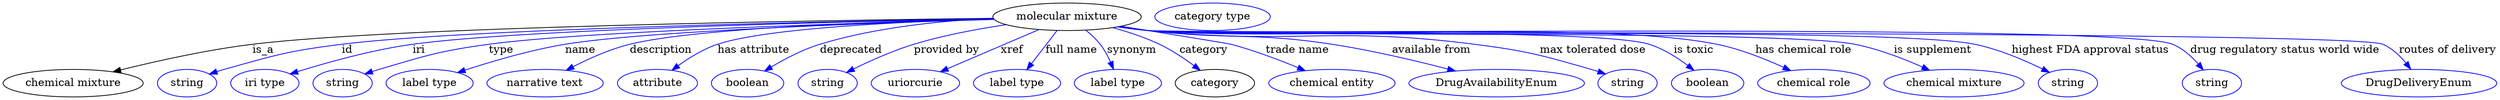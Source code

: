 digraph {
	graph [bb="0,0,3234,123"];
	node [label="\N"];
	"molecular mixture"	[height=0.5,
		label="molecular mixture",
		pos="1379,105",
		width=2.672];
	"chemical mixture"	[height=0.5,
		pos="90.992,18",
		width=2.5276];
	"molecular mixture" -> "chemical mixture"	[label=is_a,
		lp="336.99,61.5",
		pos="e,142.6,32.905 1283.2,103.02 1059.4,100.38 507.09,91.704 322.99,69 264.51,61.788 198.97,47.031 152.51,35.409"];
	id	[color=blue,
		height=0.5,
		label=string,
		pos="237.99,18",
		width=1.0652];
	"molecular mixture" -> id	[color=blue,
		label=id,
		lp="445.99,61.5",
		pos="e,266.99,29.941 1283.5,102.57 1078.2,99.146 600.12,89.218 438.99,69 369.97,60.339 352.92,54.984 285.99,36 282.89,35.119 279.69,34.144 \
276.5,33.12",
		style=solid];
	iri	[color=blue,
		height=0.5,
		label="iri type",
		pos="338.99,18",
		width=1.2277];
	"molecular mixture" -> iri	[color=blue,
		label=iri,
		lp="538.99,61.5",
		pos="e,371.82,30.059 1283.6,102.39 1093.5,98.789 673.75,88.824 530.99,69 478.69,61.737 420.18,45.243 381.65,33.177",
		style=solid];
	type	[color=blue,
		height=0.5,
		label=string,
		pos="439.99,18",
		width=1.0652];
	"molecular mixture" -> type	[color=blue,
		label=type,
		lp="644.99,61.5",
		pos="e,468.65,29.975 1284.4,101.73 1111.9,97.234 752.79,86.128 628.99,69 564.81,60.12 549.12,54.385 486.99,36 484.09,35.141 481.11,34.201 \
478.12,33.218",
		style=solid];
	name	[color=blue,
		height=0.5,
		label="label type",
		pos="552.99,18",
		width=1.5707];
	"molecular mixture" -> name	[color=blue,
		label=name,
		lp="747.99,61.5",
		pos="e,589.31,31.971 1284.4,101.53 1130.4,97.06 832.15,86.452 727.99,69 683.46,61.539 634.12,46.829 599.21,35.287",
		style=solid];
	description	[color=blue,
		height=0.5,
		label="narrative text",
		pos="702.99,18",
		width=2.0943];
	"molecular mixture" -> description	[color=blue,
		label=description,
		lp="852.49,61.5",
		pos="e,730.18,34.905 1283.8,102.34 1146.2,99.225 898.56,90.724 811.99,69 786.6,62.628 759.86,50.453 739.21,39.712",
		style=solid];
	"has attribute"	[color=blue,
		height=0.5,
		label=attribute,
		pos="847.99,18",
		width=1.4443];
	"molecular mixture" -> "has attribute"	[color=blue,
		label="has attribute",
		lp="972.99,61.5",
		pos="e,866.8,34.866 1284,102.09 1171.1,98.881 990.03,90.475 925.99,69 907.68,62.859 889.39,51.478 875.12,41.124",
		style=solid];
	deprecated	[color=blue,
		height=0.5,
		label=boolean,
		pos="964.99,18",
		width=1.2999];
	"molecular mixture" -> deprecated	[color=blue,
		label=deprecated,
		lp="1098.5,61.5",
		pos="e,987.22,34.13 1283.3,103.12 1218.4,100.22 1131.5,91.808 1058,69 1036.1,62.198 1013.4,50.093 995.86,39.497",
		style=solid];
	"provided by"	[color=blue,
		height=0.5,
		label=string,
		pos="1068,18",
		width=1.0652];
	"molecular mixture" -> "provided by"	[color=blue,
		label="provided by",
		lp="1222.5,61.5",
		pos="e,1092.7,32.139 1300,94.659 1263,89.139 1218.7,80.857 1180,69 1152.9,60.695 1123.6,47.485 1101.8,36.729",
		style=solid];
	xref	[color=blue,
		height=0.5,
		label=uriorcurie,
		pos="1182,18",
		width=1.5887];
	"molecular mixture" -> xref	[color=blue,
		label=xref,
		lp="1307.5,61.5",
		pos="e,1214.5,33.013 1342.4,88.211 1308.8,73.729 1259.1,52.289 1224,37.115",
		style=solid];
	"full name"	[color=blue,
		height=0.5,
		label="label type",
		pos="1314,18",
		width=1.5707];
	"molecular mixture" -> "full name"	[color=blue,
		label="full name",
		lp="1384.5,61.5",
		pos="e,1326.7,35.597 1365.8,86.799 1356.4,74.426 1343.5,57.555 1332.9,43.738",
		style=solid];
	synonym	[color=blue,
		height=0.5,
		label="label type",
		pos="1445,18",
		width=1.5707];
	"molecular mixture" -> synonym	[color=blue,
		label=synonym,
		lp="1463,61.5",
		pos="e,1439.3,36.279 1403.1,87.573 1409.8,82.206 1416.7,75.847 1422,69 1427.4,62.02 1431.9,53.563 1435.4,45.606",
		style=solid];
	category	[height=0.5,
		pos="1571,18",
		width=1.4263];
	"molecular mixture" -> category	[color=blue,
		label=category,
		lp="1556.5,61.5",
		pos="e,1551.9,34.841 1438.4,90.762 1458.2,85.29 1480,78.069 1499,69 1514.8,61.471 1530.9,50.634 1543.8,40.973",
		style=solid];
	"trade name"	[color=blue,
		height=0.5,
		label="chemical entity",
		pos="1722,18",
		width=2.2748];
	"molecular mixture" -> "trade name"	[color=blue,
		label="trade name",
		lp="1677,61.5",
		pos="e,1687.6,34.448 1449.2,92.636 1509.9,82.786 1588.5,69.959 1592,69 1621.4,61.032 1653.2,48.821 1678.1,38.461",
		style=solid];
	"available from"	[color=blue,
		height=0.5,
		label=DrugAvailabilityEnum,
		pos="1936,18",
		width=3.1594];
	"molecular mixture" -> "available from"	[color=blue,
		label="available from",
		lp="1851.5,61.5",
		pos="e,1882.4,33.957 1446.7,92.178 1459,90.26 1471.9,88.435 1484,87 1589.3,74.512 1617.1,85.115 1722,69 1773.1,61.139 1830.2,47.573 1872.5,\
36.554",
		style=solid];
	"max tolerated dose"	[color=blue,
		height=0.5,
		label=string,
		pos="2106,18",
		width=1.0652];
	"molecular mixture" -> "max tolerated dose"	[color=blue,
		label="max tolerated dose",
		lp="2061,61.5",
		pos="e,2077.4,30.042 1445.8,91.977 1458.4,90.042 1471.6,88.263 1484,87 1671.2,67.93 1720.4,93.049 1907,69 1975.6,60.165 1992.6,55.132 \
2059,36 2061.9,35.162 2064.9,34.238 2067.9,33.265",
		style=solid];
	"is toxic"	[color=blue,
		height=0.5,
		label=boolean,
		pos="2209,18",
		width=1.2999];
	"molecular mixture" -> "is toxic"	[color=blue,
		label="is toxic",
		lp="2191,61.5",
		pos="e,2191.4,34.927 1445.2,91.913 1458,89.958 1471.4,88.189 1484,87 1555.9,80.211 2065.1,90.892 2134,69 2152,63.267 2169.8,51.796 2183.4,\
41.287",
		style=solid];
	"has chemical role"	[color=blue,
		height=0.5,
		label="chemical role",
		pos="2347,18",
		width=2.022];
	"molecular mixture" -> "has chemical role"	[color=blue,
		label="has chemical role",
		lp="2333.5,61.5",
		pos="e,2316.9,34.474 1445.2,91.88 1458,89.928 1471.4,88.168 1484,87 1647.1,71.873 2060.5,101.72 2221,69 2251.1,62.858 2283.3,49.961 2307.6,\
38.805",
		style=solid];
	"is supplement"	[color=blue,
		height=0.5,
		label="chemical mixture",
		pos="2529,18",
		width=2.5276];
	"molecular mixture" -> "is supplement"	[color=blue,
		label="is supplement",
		lp="2501.5,61.5",
		pos="e,2497.3,34.881 1444.9,91.874 1457.8,89.91 1471.3,88.146 1484,87 1585.4,77.842 2300.1,88.696 2400,69 2430.6,62.963 2463.4,50.178 \
2488.2,39.048",
		style=solid];
	"highest FDA approval status"	[color=blue,
		height=0.5,
		label=string,
		pos="2676,18",
		width=1.0652];
	"molecular mixture" -> "highest FDA approval status"	[color=blue,
		label="highest FDA approval status",
		lp="2706.5,61.5",
		pos="e,2652,32.168 1444.9,91.845 1457.8,89.883 1471.3,88.128 1484,87 1602.7,76.453 2439.4,93.343 2556,69 2586.7,62.596 2619.4,48.427 \
2642.9,36.802",
		style=solid];
	"drug regulatory status world wide"	[color=blue,
		height=0.5,
		label=string,
		pos="2864,18",
		width=1.0652];
	"molecular mixture" -> "drug regulatory status world wide"	[color=blue,
		label="drug regulatory status world wide",
		lp="2959,61.5",
		pos="e,2852.7,35.396 1444.9,91.812 1457.8,89.853 1471.3,88.107 1484,87 1557.6,80.582 2744.8,97.382 2813,69 2826,63.585 2837.5,53.126 \
2846.3,43.169",
		style=solid];
	"routes of delivery"	[color=blue,
		height=0.5,
		label=DrugDeliveryEnum,
		pos="3133,18",
		width=2.7984];
	"molecular mixture" -> "routes of delivery"	[color=blue,
		label="routes of delivery",
		lp="3170.5,61.5",
		pos="e,3122.2,36.364 1444.6,91.831 1457.6,89.857 1471.2,88.101 1484,87 1528.3,83.183 3045.2,86.893 3086,69 3097.8,63.813 3108,54.069 \
3115.9,44.55",
		style=solid];
	"named thing_category"	[color=blue,
		height=0.5,
		label="category type",
		pos="1568,105",
		width=2.0762];
}
